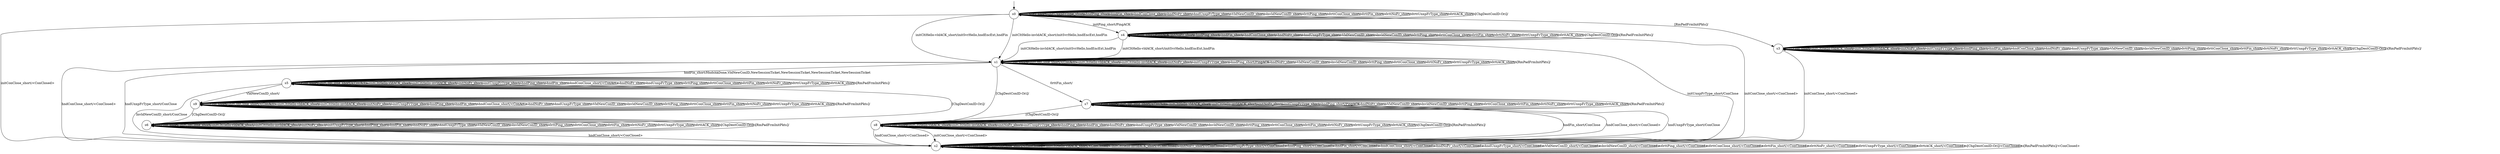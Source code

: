 digraph g {

s0 [shape="circle" label="s0"];
s1 [shape="circle" label="s1"];
s2 [shape="circle" label="s2"];
s3 [shape="circle" label="s3"];
s4 [shape="circle" label="s4"];
s5 [shape="circle" label="s5"];
s6 [shape="circle" label="s6"];
s7 [shape="circle" label="s7"];
s8 [shape="circle" label="s8"];
s9 [shape="circle" label="s9"];
s0 -> s4 [label="initPing_short/PingACK "];
s0 -> s2 [label="initConClose_short/<ConClosed> "];
s0 -> s1 [label="initCltHello-vldACK_short/initSvrHello,hndEncExt,hndFin "];
s0 -> s1 [label="initCltHello-invldACK_short/initSvrHello,hndEncExt,hndFin "];
s0 -> s0 [label="initNoFr_short/ "];
s0 -> s0 [label="initUnxpFrType_short/ "];
s0 -> s0 [label="hndPing_short/ "];
s0 -> s0 [label="hndFin_short/ "];
s0 -> s0 [label="hndConClose_short/ "];
s0 -> s0 [label="hndNoFr_short/ "];
s0 -> s0 [label="hndUnxpFrType_short/ "];
s0 -> s0 [label="VldNewConID_short/ "];
s0 -> s0 [label="InvldNewConID_short/ "];
s0 -> s0 [label="0rttPing_short/ "];
s0 -> s0 [label="0rttConClose_short/ "];
s0 -> s0 [label="0rttFin_short/ "];
s0 -> s0 [label="0rttNoFr_short/ "];
s0 -> s0 [label="0rttUnxpFrType_short/ "];
s0 -> s0 [label="0rttACK_short/ "];
s0 -> s0 [label="[ChgDestConID-Ori]/ "];
s0 -> s3 [label="[RmPadFrmInitPkts]/ "];
s1 -> s1 [label="initPing_short/ "];
s1 -> s1 [label="initConClose_short/<ConAct> "];
s1 -> s1 [label="initCltHello-vldACK_short/ "];
s1 -> s1 [label="initCltHello-invldACK_short/ "];
s1 -> s1 [label="initNoFr_short/ "];
s1 -> s1 [label="initUnxpFrType_short/ "];
s1 -> s1 [label="hndPing_short/PingACK "];
s1 -> s5 [label="hndFin_short/HndshkDone,VldNewConID,NewSessionTicket,NewSessionTicket,NewSessionTicket,NewSessionTicket "];
s1 -> s2 [label="hndConClose_short/<ConClosed> "];
s1 -> s1 [label="hndNoFr_short/ "];
s1 -> s2 [label="hndUnxpFrType_short/ConClose "];
s1 -> s1 [label="VldNewConID_short/ "];
s1 -> s1 [label="InvldNewConID_short/ "];
s1 -> s1 [label="0rttPing_short/ "];
s1 -> s1 [label="0rttConClose_short/ "];
s1 -> s7 [label="0rttFin_short/ "];
s1 -> s1 [label="0rttNoFr_short/ "];
s1 -> s1 [label="0rttUnxpFrType_short/ "];
s1 -> s1 [label="0rttACK_short/ "];
s1 -> s8 [label="[ChgDestConID-Ori]/ "];
s1 -> s1 [label="[RmPadFrmInitPkts]/ "];
s2 -> s2 [label="initPing_short/<ConClosed> "];
s2 -> s2 [label="initConClose_short/<ConClosed> "];
s2 -> s2 [label="initCltHello-vldACK_short/<ConClosed> "];
s2 -> s2 [label="initCltHello-invldACK_short/<ConClosed> "];
s2 -> s2 [label="initNoFr_short/<ConClosed> "];
s2 -> s2 [label="initUnxpFrType_short/<ConClosed> "];
s2 -> s2 [label="hndPing_short/<ConClosed> "];
s2 -> s2 [label="hndFin_short/<ConClosed> "];
s2 -> s2 [label="hndConClose_short/<ConClosed> "];
s2 -> s2 [label="hndNoFr_short/<ConClosed> "];
s2 -> s2 [label="hndUnxpFrType_short/<ConClosed> "];
s2 -> s2 [label="VldNewConID_short/<ConClosed> "];
s2 -> s2 [label="InvldNewConID_short/<ConClosed> "];
s2 -> s2 [label="0rttPing_short/<ConClosed> "];
s2 -> s2 [label="0rttConClose_short/<ConClosed> "];
s2 -> s2 [label="0rttFin_short/<ConClosed> "];
s2 -> s2 [label="0rttNoFr_short/<ConClosed> "];
s2 -> s2 [label="0rttUnxpFrType_short/<ConClosed> "];
s2 -> s2 [label="0rttACK_short/<ConClosed> "];
s2 -> s2 [label="[ChgDestConID-Ori]/<ConClosed> "];
s2 -> s2 [label="[RmPadFrmInitPkts]/<ConClosed> "];
s3 -> s3 [label="initPing_short/ "];
s3 -> s2 [label="initConClose_short/<ConClosed> "];
s3 -> s3 [label="initCltHello-vldACK_short/ "];
s3 -> s3 [label="initCltHello-invldACK_short/ "];
s3 -> s3 [label="initNoFr_short/ "];
s3 -> s3 [label="initUnxpFrType_short/ "];
s3 -> s3 [label="hndPing_short/ "];
s3 -> s3 [label="hndFin_short/ "];
s3 -> s3 [label="hndConClose_short/ "];
s3 -> s3 [label="hndNoFr_short/ "];
s3 -> s3 [label="hndUnxpFrType_short/ "];
s3 -> s3 [label="VldNewConID_short/ "];
s3 -> s3 [label="InvldNewConID_short/ "];
s3 -> s3 [label="0rttPing_short/ "];
s3 -> s3 [label="0rttConClose_short/ "];
s3 -> s3 [label="0rttFin_short/ "];
s3 -> s3 [label="0rttNoFr_short/ "];
s3 -> s3 [label="0rttUnxpFrType_short/ "];
s3 -> s3 [label="0rttACK_short/ "];
s3 -> s3 [label="[ChgDestConID-Ori]/ "];
s3 -> s3 [label="[RmPadFrmInitPkts]/ "];
s4 -> s4 [label="initPing_short/PingACK "];
s4 -> s2 [label="initConClose_short/<ConClosed> "];
s4 -> s1 [label="initCltHello-vldACK_short/initSvrHello,hndEncExt,hndFin "];
s4 -> s1 [label="initCltHello-invldACK_short/initSvrHello,hndEncExt,hndFin "];
s4 -> s4 [label="initNoFr_short/ "];
s4 -> s2 [label="initUnxpFrType_short/ConClose "];
s4 -> s4 [label="hndPing_short/ "];
s4 -> s4 [label="hndFin_short/ "];
s4 -> s4 [label="hndConClose_short/ "];
s4 -> s4 [label="hndNoFr_short/ "];
s4 -> s4 [label="hndUnxpFrType_short/ "];
s4 -> s4 [label="VldNewConID_short/ "];
s4 -> s4 [label="InvldNewConID_short/ "];
s4 -> s4 [label="0rttPing_short/ "];
s4 -> s4 [label="0rttConClose_short/ "];
s4 -> s4 [label="0rttFin_short/ "];
s4 -> s4 [label="0rttNoFr_short/ "];
s4 -> s4 [label="0rttUnxpFrType_short/ "];
s4 -> s4 [label="0rttACK_short/ "];
s4 -> s4 [label="[ChgDestConID-Ori]/ "];
s4 -> s4 [label="[RmPadFrmInitPkts]/ "];
s5 -> s5 [label="initPing_short/ "];
s5 -> s5 [label="initConClose_short/<ConAct> "];
s5 -> s5 [label="initCltHello-vldACK_short/ "];
s5 -> s5 [label="initCltHello-invldACK_short/ "];
s5 -> s5 [label="initNoFr_short/ "];
s5 -> s5 [label="initUnxpFrType_short/ "];
s5 -> s5 [label="hndPing_short/ "];
s5 -> s5 [label="hndFin_short/ "];
s5 -> s5 [label="hndConClose_short/<ConAct> "];
s5 -> s5 [label="hndNoFr_short/ "];
s5 -> s5 [label="hndUnxpFrType_short/ "];
s5 -> s9 [label="VldNewConID_short/ "];
s5 -> s2 [label="InvldNewConID_short/ConClose "];
s5 -> s5 [label="0rttPing_short/ "];
s5 -> s5 [label="0rttConClose_short/ "];
s5 -> s5 [label="0rttFin_short/ "];
s5 -> s5 [label="0rttNoFr_short/ "];
s5 -> s5 [label="0rttUnxpFrType_short/ "];
s5 -> s5 [label="0rttACK_short/ "];
s5 -> s6 [label="[ChgDestConID-Ori]/ "];
s5 -> s5 [label="[RmPadFrmInitPkts]/ "];
s6 -> s6 [label="initPing_short/ "];
s6 -> s6 [label="initConClose_short/ "];
s6 -> s6 [label="initCltHello-vldACK_short/ "];
s6 -> s6 [label="initCltHello-invldACK_short/ "];
s6 -> s6 [label="initNoFr_short/ "];
s6 -> s6 [label="initUnxpFrType_short/ "];
s6 -> s6 [label="hndPing_short/ "];
s6 -> s6 [label="hndFin_short/ "];
s6 -> s2 [label="hndConClose_short/<ConClosed> "];
s6 -> s6 [label="hndNoFr_short/ "];
s6 -> s6 [label="hndUnxpFrType_short/ "];
s6 -> s6 [label="VldNewConID_short/ "];
s6 -> s6 [label="InvldNewConID_short/ "];
s6 -> s6 [label="0rttPing_short/ "];
s6 -> s6 [label="0rttConClose_short/ "];
s6 -> s6 [label="0rttFin_short/ "];
s6 -> s6 [label="0rttNoFr_short/ "];
s6 -> s6 [label="0rttUnxpFrType_short/ "];
s6 -> s6 [label="0rttACK_short/ "];
s6 -> s6 [label="[ChgDestConID-Ori]/ "];
s6 -> s6 [label="[RmPadFrmInitPkts]/ "];
s7 -> s7 [label="initPing_short/ "];
s7 -> s7 [label="initConClose_short/<ConAct> "];
s7 -> s7 [label="initCltHello-vldACK_short/ "];
s7 -> s7 [label="initCltHello-invldACK_short/ "];
s7 -> s7 [label="initNoFr_short/ "];
s7 -> s7 [label="initUnxpFrType_short/ "];
s7 -> s7 [label="hndPing_short/PingACK "];
s7 -> s2 [label="hndFin_short/ConClose "];
s7 -> s2 [label="hndConClose_short/<ConClosed> "];
s7 -> s7 [label="hndNoFr_short/ "];
s7 -> s2 [label="hndUnxpFrType_short/ConClose "];
s7 -> s7 [label="VldNewConID_short/ "];
s7 -> s7 [label="InvldNewConID_short/ "];
s7 -> s7 [label="0rttPing_short/ "];
s7 -> s7 [label="0rttConClose_short/ "];
s7 -> s7 [label="0rttFin_short/ "];
s7 -> s7 [label="0rttNoFr_short/ "];
s7 -> s7 [label="0rttUnxpFrType_short/ "];
s7 -> s7 [label="0rttACK_short/ "];
s7 -> s8 [label="[ChgDestConID-Ori]/ "];
s7 -> s7 [label="[RmPadFrmInitPkts]/ "];
s8 -> s8 [label="initPing_short/ "];
s8 -> s2 [label="initConClose_short/<ConClosed> "];
s8 -> s8 [label="initCltHello-vldACK_short/ "];
s8 -> s8 [label="initCltHello-invldACK_short/ "];
s8 -> s8 [label="initNoFr_short/ "];
s8 -> s8 [label="initUnxpFrType_short/ "];
s8 -> s8 [label="hndPing_short/ "];
s8 -> s8 [label="hndFin_short/ "];
s8 -> s2 [label="hndConClose_short/<ConClosed> "];
s8 -> s8 [label="hndNoFr_short/ "];
s8 -> s8 [label="hndUnxpFrType_short/ "];
s8 -> s8 [label="VldNewConID_short/ "];
s8 -> s8 [label="InvldNewConID_short/ "];
s8 -> s8 [label="0rttPing_short/ "];
s8 -> s8 [label="0rttConClose_short/ "];
s8 -> s8 [label="0rttFin_short/ "];
s8 -> s8 [label="0rttNoFr_short/ "];
s8 -> s8 [label="0rttUnxpFrType_short/ "];
s8 -> s8 [label="0rttACK_short/ "];
s8 -> s8 [label="[ChgDestConID-Ori]/ "];
s8 -> s8 [label="[RmPadFrmInitPkts]/ "];
s9 -> s9 [label="initPing_short/ "];
s9 -> s9 [label="initConClose_short/<ConAct> "];
s9 -> s9 [label="initCltHello-vldACK_short/ "];
s9 -> s9 [label="initCltHello-invldACK_short/ "];
s9 -> s9 [label="initNoFr_short/ "];
s9 -> s9 [label="initUnxpFrType_short/ "];
s9 -> s9 [label="hndPing_short/ "];
s9 -> s9 [label="hndFin_short/ "];
s9 -> s9 [label="hndConClose_short/<ConAct> "];
s9 -> s9 [label="hndNoFr_short/ "];
s9 -> s9 [label="hndUnxpFrType_short/ "];
s9 -> s9 [label="VldNewConID_short/ "];
s9 -> s9 [label="InvldNewConID_short/ "];
s9 -> s9 [label="0rttPing_short/ "];
s9 -> s9 [label="0rttConClose_short/ "];
s9 -> s9 [label="0rttFin_short/ "];
s9 -> s9 [label="0rttNoFr_short/ "];
s9 -> s9 [label="0rttUnxpFrType_short/ "];
s9 -> s9 [label="0rttACK_short/ "];
s9 -> s6 [label="[ChgDestConID-Ori]/ "];
s9 -> s9 [label="[RmPadFrmInitPkts]/ "];

__start0 [label="" shape="none" width="0" height="0"];
__start0 -> s0;

}
